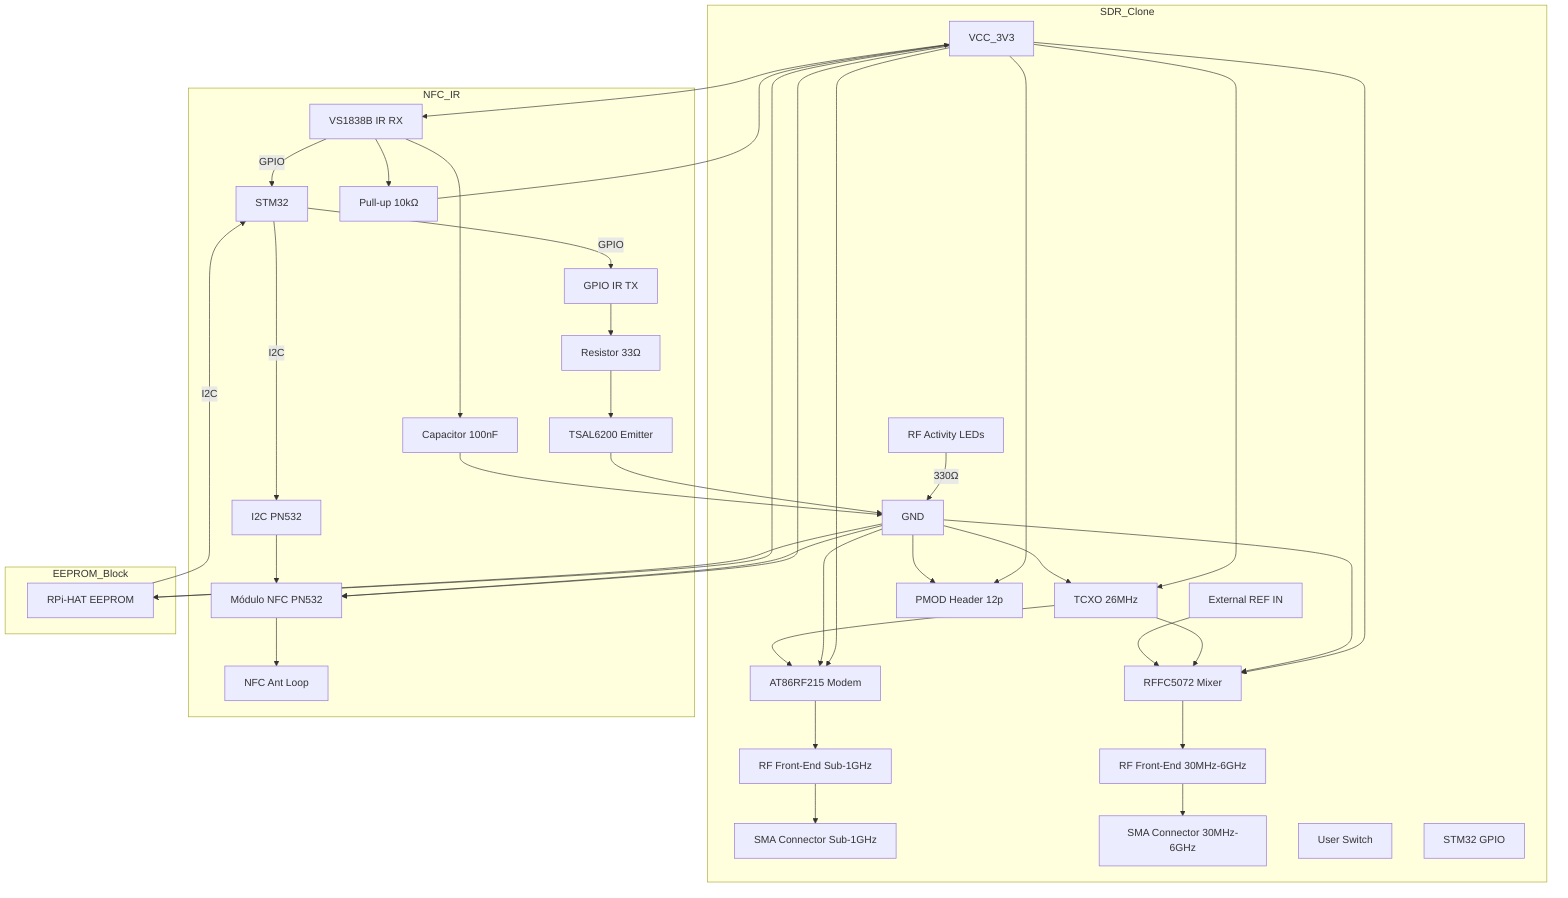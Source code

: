 graph TD

    %% -------------------- SDR  --------------------
    subgraph SDR_Clone
        VCC_3V3 --> MODEM["AT86RF215 Modem"]
        VCC_3V3 --> MIXER["RFFC5072 Mixer"]
        GND --> MODEM
        GND --> MIXER

        MODEM --> RF_SUB1G["RF Front-End Sub-1GHz"]
        MIXER --> RF_6GHz["RF Front-End 30MHz-6GHz"]
        RF_SUB1G --> SMA_SUB1G["SMA Connector Sub-1GHz"]
        RF_6GHz --> SMA_6GHz["SMA Connector 30MHz-6GHz"]

        TCXO["TCXO 26MHz"] --> MODEM
        TCXO --> MIXER
        VCC_3V3 --> TCXO
        GND --> TCXO
        EXT_CLK["External REF IN"] --> MIXER

        PMOD["PMOD Header 12p"]
        VCC_3V3 --> PMOD
        GND --> PMOD

        LED_STATUS["RF Activity LEDs"]
        LED_STATUS -->|330Ω| GND

        USER_SW["User Switch"]

        GPIO_STM32["STM32 GPIO"]
    end


    %% -------------------- NFC & IR --------------------
    subgraph NFC_IR
        STM32 -->|I2C| PN532_I2C["I2C PN532"]
        PN532_I2C --> PN532["Módulo NFC PN532"]
        PN532 --> LOOP_ANT["NFC Ant Loop"]
        VCC_3V3 --> PN532
        GND --> PN532

        STM32 -->|GPIO| IR_TX["GPIO IR TX"]
        IR_TX --> R_IR["Resistor 33Ω"]
        R_IR --> IR_EMITTER["TSAL6200 Emitter"]
        IR_EMITTER --> GND

        IR_RX["VS1838B IR RX"] -->|GPIO| STM32
        IR_RX --> R_PULLUP["Pull-up 10kΩ"]
        R_PULLUP --> VCC_3V3
        IR_RX --> C_IR["Capacitor 100nF"]
        C_IR --> GND
        VCC_3V3 --> IR_RX
    end

    %% -------------------- EEPROM --------------------
    subgraph EEPROM_Block
        EEPROM_CHIP["RPi-HAT EEPROM"] -->|I2C| STM32
        VCC_3V3 --> EEPROM_CHIP
        GND --> EEPROM_CHIP
    end